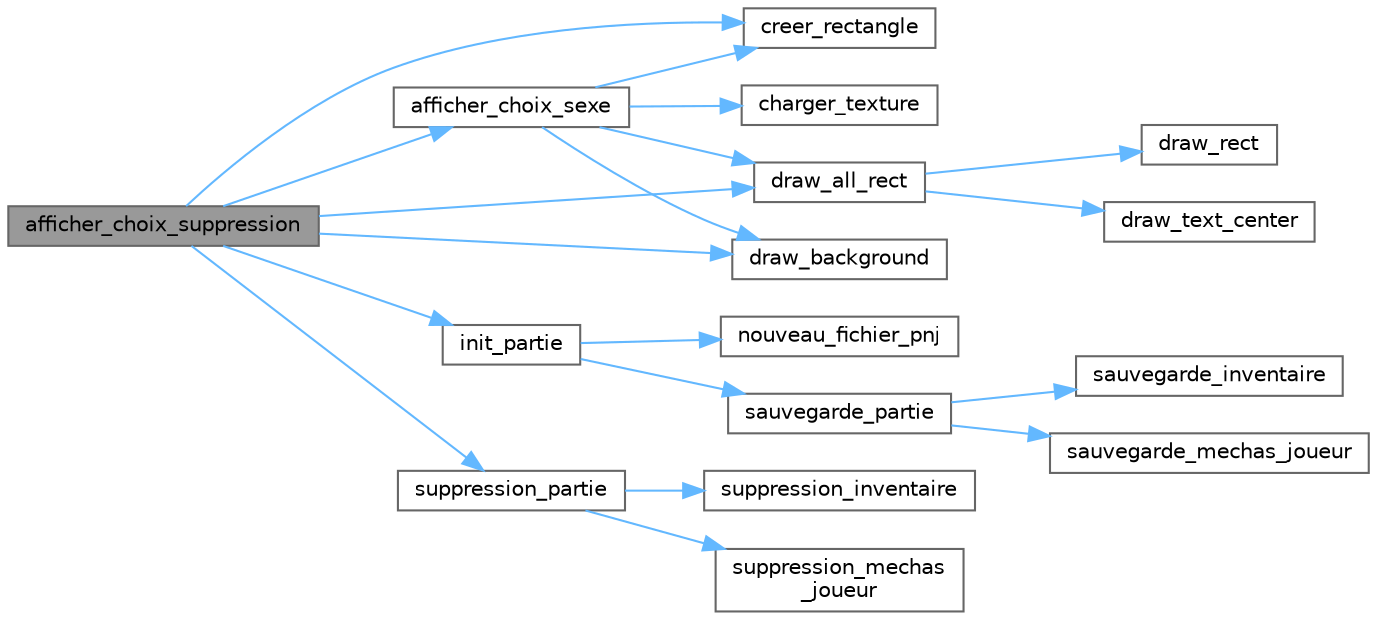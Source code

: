 digraph "afficher_choix_suppression"
{
 // LATEX_PDF_SIZE
  bgcolor="transparent";
  edge [fontname=Helvetica,fontsize=10,labelfontname=Helvetica,labelfontsize=10];
  node [fontname=Helvetica,fontsize=10,shape=box,height=0.2,width=0.4];
  rankdir="LR";
  Node1 [id="Node000001",label="afficher_choix_suppression",height=0.2,width=0.4,color="gray40", fillcolor="grey60", style="filled", fontcolor="black",tooltip="Affiche un écran permettant au joueur de choisir entre reprendre, recommencer ou retourner en arrière..."];
  Node1 -> Node2 [id="edge1_Node000001_Node000002",color="steelblue1",style="solid",tooltip=" "];
  Node2 [id="Node000002",label="afficher_choix_sexe",height=0.2,width=0.4,color="grey40", fillcolor="white", style="filled",URL="$menu_8c.html#aa1f62d5ef2922f420fba49063416f5ab",tooltip="Affiche un écran permettant au joueur de choisir son sexe (Masculin ou Féminin)."];
  Node2 -> Node3 [id="edge2_Node000002_Node000003",color="steelblue1",style="solid",tooltip=" "];
  Node3 [id="Node000003",label="charger_texture",height=0.2,width=0.4,color="grey40", fillcolor="white", style="filled",URL="$menu_8c.html#a18a2045c75cbd09addc1567af7adc09d",tooltip="Charge une image depuis un fichier et la convertit en texture SDL."];
  Node2 -> Node4 [id="edge3_Node000002_Node000004",color="steelblue1",style="solid",tooltip=" "];
  Node4 [id="Node000004",label="creer_rectangle",height=0.2,width=0.4,color="grey40", fillcolor="white", style="filled",URL="$affichage_8c.html#a7290dad76779d8dd7f48366a16812be8",tooltip="Initialise un rectangle avec ses dimensions, sa couleur et un texte optionnel."];
  Node2 -> Node5 [id="edge4_Node000002_Node000005",color="steelblue1",style="solid",tooltip=" "];
  Node5 [id="Node000005",label="draw_all_rect",height=0.2,width=0.4,color="grey40", fillcolor="white", style="filled",URL="$affichage_8c.html#a4f7e45e8554e8971bdba352cf9838405",tooltip="Dessine plusieurs rectangles avec leurs textes centrés."];
  Node5 -> Node6 [id="edge5_Node000005_Node000006",color="steelblue1",style="solid",tooltip=" "];
  Node6 [id="Node000006",label="draw_rect",height=0.2,width=0.4,color="grey40", fillcolor="white", style="filled",URL="$affichage_8c.html#ab542b24175a0231f8530346fc8ab790f",tooltip="Dessine un rectangle coloré et son texte associé si présent."];
  Node5 -> Node7 [id="edge6_Node000005_Node000007",color="steelblue1",style="solid",tooltip=" "];
  Node7 [id="Node000007",label="draw_text_center",height=0.2,width=0.4,color="grey40", fillcolor="white", style="filled",URL="$affichage_8c.html#a390da1c2cd15fd5355de26bd34b3d3dc",tooltip="Dessine du texte centré dans un rectangle, ligne par ligne si nécessaire."];
  Node2 -> Node8 [id="edge7_Node000002_Node000008",color="steelblue1",style="solid",tooltip=" "];
  Node8 [id="Node000008",label="draw_background",height=0.2,width=0.4,color="grey40", fillcolor="white", style="filled",URL="$affichage_8c.html#a3d385ca0396c4c2b3001371505a410e4",tooltip="Affiche l'arrière-plan (background) actuel du jeu."];
  Node1 -> Node4 [id="edge8_Node000001_Node000004",color="steelblue1",style="solid",tooltip=" "];
  Node1 -> Node5 [id="edge9_Node000001_Node000005",color="steelblue1",style="solid",tooltip=" "];
  Node1 -> Node8 [id="edge10_Node000001_Node000008",color="steelblue1",style="solid",tooltip=" "];
  Node1 -> Node9 [id="edge11_Node000001_Node000009",color="steelblue1",style="solid",tooltip=" "];
  Node9 [id="Node000009",label="init_partie",height=0.2,width=0.4,color="grey40", fillcolor="white", style="filled",URL="$sauv_8c.html#a72f7ea1b998d9c8d83135418b440260c",tooltip="Initialise une nouvelle partie avec les paramètres par défaut pour un joueur."];
  Node9 -> Node10 [id="edge12_Node000009_Node000010",color="steelblue1",style="solid",tooltip=" "];
  Node10 [id="Node000010",label="nouveau_fichier_pnj",height=0.2,width=0.4,color="grey40", fillcolor="white", style="filled",URL="$sauv_8c.html#aec5928f1d3393d66b9df8e4066b8d8da",tooltip="Crée un nouveau fichier personnalisé des PNJs basé sur un modèle initial."];
  Node9 -> Node11 [id="edge13_Node000009_Node000011",color="steelblue1",style="solid",tooltip=" "];
  Node11 [id="Node000011",label="sauvegarde_partie",height=0.2,width=0.4,color="grey40", fillcolor="white", style="filled",URL="$sauv_8c.html#a68cba593cfe77461f153f38b2a08a374",tooltip="Sauvegarde l'état global d'une partie d'un joueur dans plusieurs fichiers CSV."];
  Node11 -> Node12 [id="edge14_Node000011_Node000012",color="steelblue1",style="solid",tooltip=" "];
  Node12 [id="Node000012",label="sauvegarde_inventaire",height=0.2,width=0.4,color="grey40", fillcolor="white", style="filled",URL="$sauv_8c.html#ab8195ddd8dbc45661b6c79de94f968e7",tooltip="Sauvegarde les données de l'inventaire d'un joueur (ou PNJ) dans un fichier CSV."];
  Node11 -> Node13 [id="edge15_Node000011_Node000013",color="steelblue1",style="solid",tooltip=" "];
  Node13 [id="Node000013",label="sauvegarde_mechas_joueur",height=0.2,width=0.4,color="grey40", fillcolor="white", style="filled",URL="$sauv_8c.html#a48e80e16d5df5b56d2279ae7c965bb71",tooltip="Sauvegarde l'équipe de Mechas d'un joueur dans un fichier CSV."];
  Node1 -> Node14 [id="edge16_Node000001_Node000014",color="steelblue1",style="solid",tooltip=" "];
  Node14 [id="Node000014",label="suppression_partie",height=0.2,width=0.4,color="grey40", fillcolor="white", style="filled",URL="$sauv_8c.html#a3748382cfddb2c574b37de5987534cea",tooltip="Supprime définitivement toutes les données d'une partie d'un joueur depuis les fichiers CSV."];
  Node14 -> Node15 [id="edge17_Node000014_Node000015",color="steelblue1",style="solid",tooltip=" "];
  Node15 [id="Node000015",label="suppression_inventaire",height=0.2,width=0.4,color="grey40", fillcolor="white", style="filled",URL="$sauv_8c.html#a020e784ece3effc4c331f7955d822f1e",tooltip="Supprime l'entrée d'un inventaire associé à un joueur (ou PNJ) d'un fichier CSV."];
  Node14 -> Node16 [id="edge18_Node000014_Node000016",color="steelblue1",style="solid",tooltip=" "];
  Node16 [id="Node000016",label="suppression_mechas\l_joueur",height=0.2,width=0.4,color="grey40", fillcolor="white", style="filled",URL="$sauv_8c.html#accca901359a4eafa002b577efb20fff1",tooltip="Supprime toutes les entrées associées aux Mechas d'un joueur dans un fichier CSV."];
}
